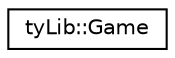 digraph "Graphical Class Hierarchy"
{
  edge [fontname="Helvetica",fontsize="10",labelfontname="Helvetica",labelfontsize="10"];
  node [fontname="Helvetica",fontsize="10",shape=record];
  rankdir="LR";
  Node1 [label="tyLib::Game",height=0.2,width=0.4,color="black", fillcolor="white", style="filled",URL="$classty_lib_1_1_game.html",tooltip="The master controller who controls the whole game. "];
}
